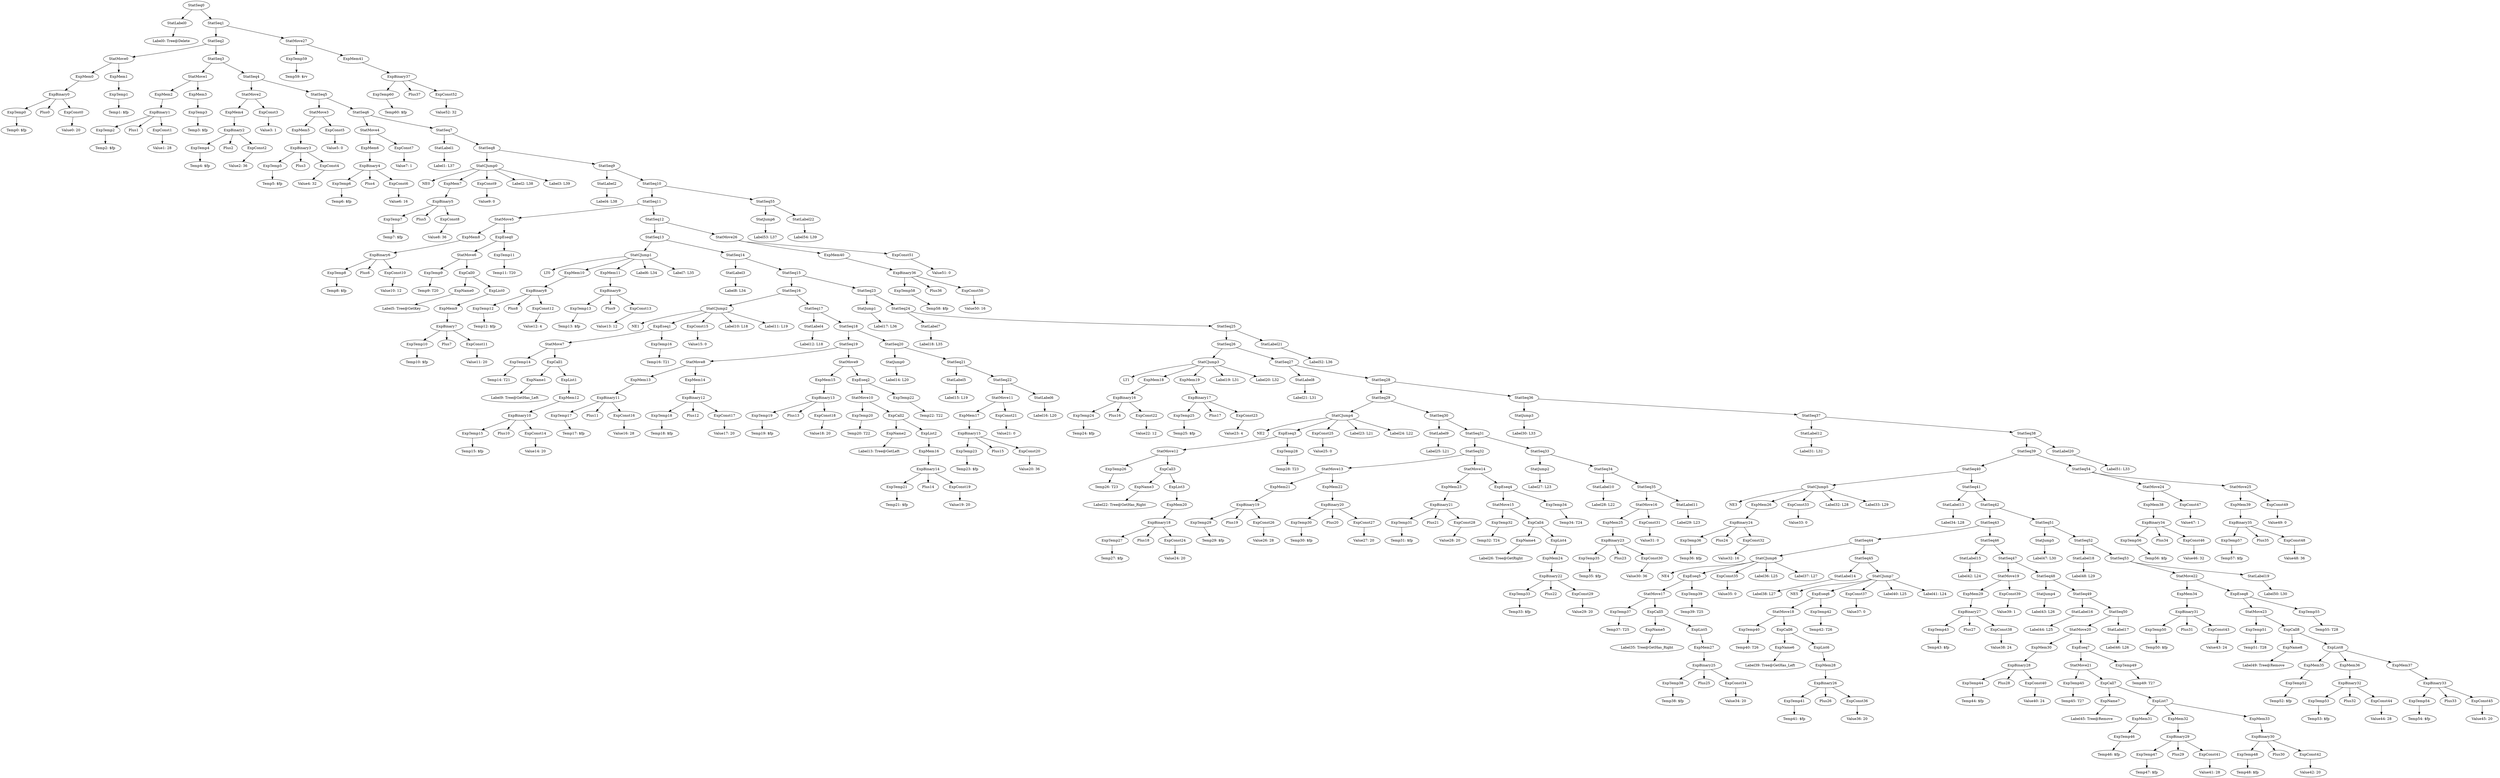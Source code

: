 digraph {
	ordering = out;
	ExpConst52 -> "Value52: 32";
	ExpBinary37 -> ExpTemp60;
	ExpBinary37 -> Plus37;
	ExpBinary37 -> ExpConst52;
	ExpTemp59 -> "Temp59: $rv";
	ExpMem40 -> ExpBinary36;
	ExpConst50 -> "Value50: 16";
	ExpBinary36 -> ExpTemp58;
	ExpBinary36 -> Plus36;
	ExpBinary36 -> ExpConst50;
	StatLabel21 -> "Label52: L36";
	StatSeq38 -> StatSeq39;
	StatSeq38 -> StatLabel20;
	StatMove25 -> ExpMem39;
	StatMove25 -> ExpConst49;
	ExpMem39 -> ExpBinary35;
	ExpConst48 -> "Value48: 36";
	ExpBinary35 -> ExpTemp57;
	ExpBinary35 -> Plus35;
	ExpBinary35 -> ExpConst48;
	ExpConst47 -> "Value47: 1";
	StatMove24 -> ExpMem38;
	StatMove24 -> ExpConst47;
	ExpMem38 -> ExpBinary34;
	ExpBinary34 -> ExpTemp56;
	ExpBinary34 -> Plus34;
	ExpBinary34 -> ExpConst46;
	ExpTemp56 -> "Temp56: $fp";
	StatSeq39 -> StatSeq40;
	StatSeq39 -> StatSeq54;
	StatLabel19 -> "Label50: L30";
	StatSeq53 -> StatMove22;
	StatSeq53 -> StatLabel19;
	ExpMem37 -> ExpBinary33;
	ExpTemp54 -> "Temp54: $fp";
	ExpMem36 -> ExpBinary32;
	ExpConst44 -> "Value44: 28";
	ExpList8 -> ExpMem35;
	ExpList8 -> ExpMem36;
	ExpList8 -> ExpMem37;
	ExpMem35 -> ExpTemp52;
	ExpTemp52 -> "Temp52: $fp";
	ExpCall8 -> ExpName8;
	ExpCall8 -> ExpList8;
	StatMove22 -> ExpMem34;
	StatMove22 -> ExpEseq8;
	ExpMem34 -> ExpBinary31;
	ExpConst43 -> "Value43: 24";
	ExpTemp50 -> "Temp50: $fp";
	StatSeq51 -> StatJump5;
	StatSeq51 -> StatSeq52;
	StatSeq50 -> StatMove20;
	StatSeq50 -> StatLabel17;
	ExpMem33 -> ExpBinary30;
	ExpBinary30 -> ExpTemp48;
	ExpBinary30 -> Plus30;
	ExpBinary30 -> ExpConst42;
	ExpTemp48 -> "Temp48: $fp";
	ExpTemp60 -> "Temp60: $fp";
	ExpMem32 -> ExpBinary29;
	ExpList7 -> ExpMem31;
	ExpList7 -> ExpMem32;
	ExpList7 -> ExpMem33;
	ExpMem31 -> ExpTemp46;
	ExpCall7 -> ExpName7;
	ExpCall7 -> ExpList7;
	ExpName7 -> "Label45: Tree@Remove";
	StatMove20 -> ExpMem30;
	StatMove20 -> ExpEseq7;
	ExpMem30 -> ExpBinary28;
	ExpEseq8 -> StatMove23;
	ExpEseq8 -> ExpTemp55;
	ExpConst40 -> "Value40: 24";
	ExpBinary28 -> ExpTemp44;
	ExpBinary28 -> Plus28;
	ExpBinary28 -> ExpConst40;
	StatSeq49 -> StatLabel16;
	StatSeq49 -> StatSeq50;
	ExpConst46 -> "Value46: 32";
	StatSeq48 -> StatJump4;
	StatSeq48 -> StatSeq49;
	StatSeq47 -> StatMove19;
	StatSeq47 -> StatSeq48;
	ExpConst39 -> "Value39: 1";
	ExpMem29 -> ExpBinary27;
	ExpConst38 -> "Value38: 24";
	ExpTemp43 -> "Temp43: $fp";
	ExpTemp45 -> "Temp45: T27";
	StatLabel15 -> "Label42: L24";
	ExpConst37 -> "Value37: 0";
	ExpTemp42 -> "Temp42: T26";
	ExpEseq6 -> StatMove18;
	ExpEseq6 -> ExpTemp42;
	ExpBinary26 -> ExpTemp41;
	ExpBinary26 -> Plus26;
	ExpBinary26 -> ExpConst36;
	ExpTemp41 -> "Temp41: $fp";
	ExpCall6 -> ExpName6;
	ExpCall6 -> ExpList6;
	StatMove18 -> ExpTemp40;
	StatMove18 -> ExpCall6;
	StatSeq45 -> StatLabel14;
	StatSeq45 -> StatCJump7;
	StatSeq10 -> StatSeq11;
	StatSeq10 -> StatSeq55;
	StatLabel14 -> "Label38: L27";
	ExpConst35 -> "Value35: 0";
	ExpTemp39 -> "Temp39: T25";
	StatMove21 -> ExpTemp45;
	StatMove21 -> ExpCall7;
	ExpMem27 -> ExpBinary25;
	ExpBinary31 -> ExpTemp50;
	ExpBinary31 -> Plus31;
	ExpBinary31 -> ExpConst43;
	ExpName6 -> "Label39: Tree@GetHas_Left";
	ExpTemp38 -> "Temp38: $fp";
	ExpCall5 -> ExpName5;
	ExpCall5 -> ExpList5;
	ExpBinary33 -> ExpTemp54;
	ExpBinary33 -> Plus33;
	ExpBinary33 -> ExpConst45;
	ExpName5 -> "Label35: Tree@GetHas_Right";
	ExpConst42 -> "Value42: 20";
	StatMove17 -> ExpTemp37;
	StatMove17 -> ExpCall5;
	ExpTemp37 -> "Temp37: T25";
	StatCJump6 -> NE4;
	StatCJump6 -> ExpEseq5;
	StatCJump6 -> ExpConst35;
	StatCJump6 -> "Label36: L25";
	StatCJump6 -> "Label37: L27";
	StatSeq40 -> StatCJump5;
	StatSeq40 -> StatSeq41;
	StatLabel16 -> "Label44: L25";
	ExpMem26 -> ExpBinary24;
	ExpConst32 -> "Value32: 16";
	StatJump3 -> "Label30: L33";
	StatSeq28 -> StatSeq29;
	StatSeq28 -> StatSeq36;
	StatLabel11 -> "Label29: L23";
	StatSeq35 -> StatMove16;
	StatSeq35 -> StatLabel11;
	ExpConst31 -> "Value31: 0";
	ExpMem25 -> ExpBinary23;
	ExpConst30 -> "Value30: 36";
	StatMove16 -> ExpMem25;
	StatMove16 -> ExpConst31;
	ExpBinary23 -> ExpTemp35;
	ExpBinary23 -> Plus23;
	ExpBinary23 -> ExpConst30;
	StatMove23 -> ExpTemp51;
	StatMove23 -> ExpCall8;
	ExpTemp35 -> "Temp35: $fp";
	StatSeq13 -> StatCJump1;
	StatSeq13 -> StatSeq14;
	ExpTemp23 -> "Temp23: $fp";
	StatSeq16 -> StatCJump2;
	StatSeq16 -> StatSeq17;
	StatSeq7 -> StatLabel1;
	StatSeq7 -> StatSeq8;
	ExpConst27 -> "Value27: 20";
	ExpMem12 -> ExpBinary10;
	ExpBinary10 -> ExpTemp15;
	ExpBinary10 -> Plus10;
	ExpBinary10 -> ExpConst14;
	ExpConst19 -> "Value19: 20";
	StatMove12 -> ExpTemp26;
	StatMove12 -> ExpCall3;
	ExpConst51 -> "Value51: 0";
	ExpTemp15 -> "Temp15: $fp";
	ExpName1 -> "Label9: Tree@GetHas_Left";
	ExpMem24 -> ExpBinary22;
	StatMove26 -> ExpMem40;
	StatMove26 -> ExpConst51;
	StatSeq36 -> StatJump3;
	StatSeq36 -> StatSeq37;
	ExpMem11 -> ExpBinary9;
	ExpTemp44 -> "Temp44: $fp";
	StatMove11 -> ExpMem17;
	StatMove11 -> ExpConst21;
	ExpTemp13 -> "Temp13: $fp";
	StatJump4 -> "Label43: L26";
	ExpMem10 -> ExpBinary8;
	ExpTemp10 -> "Temp10: $fp";
	ExpConst34 -> "Value34: 20";
	StatCJump1 -> LT0;
	StatCJump1 -> ExpMem10;
	StatCJump1 -> ExpMem11;
	StatCJump1 -> "Label6: L34";
	StatCJump1 -> "Label7: L35";
	ExpCall3 -> ExpName3;
	ExpCall3 -> ExpList3;
	ExpConst25 -> "Value25: 0";
	ExpEseq0 -> StatMove6;
	ExpEseq0 -> ExpTemp11;
	ExpTemp11 -> "Temp11: T20";
	ExpTemp47 -> "Temp47: $fp";
	ExpConst11 -> "Value11: 20";
	ExpName0 -> "Label5: Tree@GetKey";
	StatJump5 -> "Label47: L30";
	StatLabel17 -> "Label46: L26";
	ExpConst8 -> "Value8: 36";
	ExpTemp20 -> "Temp20: T22";
	ExpBinary24 -> ExpTemp36;
	ExpBinary24 -> Plus24;
	ExpBinary24 -> ExpConst32;
	ExpBinary9 -> ExpTemp13;
	ExpBinary9 -> Plus9;
	ExpBinary9 -> ExpConst13;
	ExpCall4 -> ExpName4;
	ExpCall4 -> ExpList4;
	ExpTemp16 -> "Temp16: T21";
	StatCJump2 -> NE1;
	StatCJump2 -> ExpEseq1;
	StatCJump2 -> ExpConst15;
	StatCJump2 -> "Label10: L18";
	StatCJump2 -> "Label11: L19";
	ExpBinary6 -> ExpTemp8;
	ExpBinary6 -> Plus6;
	ExpBinary6 -> ExpConst10;
	ExpConst12 -> "Value12: 4";
	ExpTemp8 -> "Temp8: $fp";
	ExpMem15 -> ExpBinary13;
	StatLabel18 -> "Label48: L29";
	ExpCall0 -> ExpName0;
	ExpCall0 -> ExpList0;
	StatSeq9 -> StatLabel2;
	StatSeq9 -> StatSeq10;
	StatLabel2 -> "Label4: L38";
	StatJump6 -> "Label53: L37";
	StatMove5 -> ExpMem8;
	StatMove5 -> ExpEseq0;
	ExpConst14 -> "Value14: 20";
	ExpConst9 -> "Value9: 0";
	ExpBinary11 -> ExpTemp17;
	ExpBinary11 -> Plus11;
	ExpBinary11 -> ExpConst16;
	StatLabel12 -> "Label31: L32";
	ExpBinary0 -> ExpTemp0;
	ExpBinary0 -> Plus0;
	ExpBinary0 -> ExpConst0;
	StatSeq12 -> StatSeq13;
	StatSeq12 -> StatMove26;
	ExpTemp4 -> "Temp4: $fp";
	StatLabel5 -> "Label15: L19";
	ExpBinary27 -> ExpTemp43;
	ExpBinary27 -> Plus27;
	ExpBinary27 -> ExpConst38;
	StatMove1 -> ExpMem2;
	StatMove1 -> ExpMem3;
	StatSeq17 -> StatLabel4;
	StatSeq17 -> StatSeq18;
	ExpTemp53 -> "Temp53: $fp";
	ExpTemp19 -> "Temp19: $fp";
	StatSeq1 -> StatSeq2;
	StatSeq1 -> StatMove27;
	StatSeq30 -> StatLabel9;
	StatSeq30 -> StatSeq31;
	StatLabel4 -> "Label12: L18";
	StatSeq23 -> StatJump1;
	StatSeq23 -> StatSeq24;
	ExpConst36 -> "Value36: 20";
	StatSeq5 -> StatMove3;
	StatSeq5 -> StatSeq6;
	StatCJump0 -> NE0;
	StatCJump0 -> ExpMem7;
	StatCJump0 -> ExpConst9;
	StatCJump0 -> "Label2: L38";
	StatCJump0 -> "Label3: L39";
	ExpConst41 -> "Value41: 28";
	ExpConst1 -> "Value1: 28";
	ExpTemp2 -> "Temp2: $fp";
	ExpBinary14 -> ExpTemp21;
	ExpBinary14 -> Plus14;
	ExpBinary14 -> ExpConst19;
	StatMove0 -> ExpMem0;
	StatMove0 -> ExpMem1;
	ExpTemp12 -> "Temp12: $fp";
	ExpTemp14 -> "Temp14: T21";
	StatLabel6 -> "Label16: L20";
	ExpBinary22 -> ExpTemp33;
	ExpBinary22 -> Plus22;
	ExpBinary22 -> ExpConst29;
	ExpTemp33 -> "Temp33: $fp";
	StatJump1 -> "Label17: L36";
	StatLabel1 -> "Label1: L37";
	StatMove7 -> ExpTemp14;
	StatMove7 -> ExpCall1;
	ExpTemp7 -> "Temp7: $fp";
	StatMove19 -> ExpMem29;
	StatMove19 -> ExpConst39;
	ExpTemp0 -> "Temp0: $fp";
	StatSeq54 -> StatMove24;
	StatSeq54 -> StatMove25;
	ExpConst15 -> "Value15: 0";
	StatSeq3 -> StatMove1;
	StatSeq3 -> StatSeq4;
	ExpTemp46 -> "Temp46: $fp";
	ExpConst13 -> "Value13: 12";
	ExpMem7 -> ExpBinary5;
	ExpConst45 -> "Value45: 20";
	ExpTemp40 -> "Temp40: T26";
	ExpBinary3 -> ExpTemp5;
	ExpBinary3 -> Plus3;
	ExpBinary3 -> ExpConst4;
	StatMove15 -> ExpTemp32;
	StatMove15 -> ExpCall4;
	StatSeq8 -> StatCJump0;
	StatSeq8 -> StatSeq9;
	ExpMem8 -> ExpBinary6;
	StatSeq6 -> StatMove4;
	StatSeq6 -> StatSeq7;
	StatSeq0 -> StatLabel0;
	StatSeq0 -> StatSeq1;
	ExpConst23 -> "Value23: 4";
	ExpMem21 -> ExpBinary19;
	ExpTemp1 -> "Temp1: $fp";
	ExpList1 -> ExpMem12;
	ExpBinary4 -> ExpTemp6;
	ExpBinary4 -> Plus4;
	ExpBinary4 -> ExpConst6;
	ExpEseq2 -> StatMove10;
	ExpEseq2 -> ExpTemp22;
	StatSeq55 -> StatJump6;
	StatSeq55 -> StatLabel22;
	ExpTemp57 -> "Temp57: $fp";
	ExpTemp5 -> "Temp5: $fp";
	ExpBinary17 -> ExpTemp25;
	ExpBinary17 -> Plus17;
	ExpBinary17 -> ExpConst23;
	ExpMem16 -> ExpBinary14;
	ExpBinary2 -> ExpTemp4;
	ExpBinary2 -> Plus2;
	ExpBinary2 -> ExpConst2;
	ExpBinary1 -> ExpTemp2;
	ExpBinary1 -> Plus1;
	ExpBinary1 -> ExpConst1;
	ExpConst10 -> "Value10: 12";
	ExpTemp36 -> "Temp36: $fp";
	StatSeq4 -> StatMove2;
	StatSeq4 -> StatSeq5;
	ExpMem0 -> ExpBinary0;
	StatLabel13 -> "Label34: L28";
	StatSeq2 -> StatMove0;
	StatSeq2 -> StatSeq3;
	ExpTemp58 -> "Temp58: $fp";
	ExpMem1 -> ExpTemp1;
	ExpMem9 -> ExpBinary7;
	ExpConst6 -> "Value6: 16";
	ExpName8 -> "Label49: Tree@Remove";
	ExpMem28 -> ExpBinary26;
	StatMove2 -> ExpMem4;
	StatMove2 -> ExpConst3;
	ExpBinary13 -> ExpTemp19;
	ExpBinary13 -> Plus13;
	ExpBinary13 -> ExpConst18;
	ExpTemp17 -> "Temp17: $fp";
	ExpConst3 -> "Value3: 1";
	StatSeq25 -> StatSeq26;
	StatSeq25 -> StatLabel21;
	ExpEseq7 -> StatMove21;
	ExpEseq7 -> ExpTemp49;
	StatMove3 -> ExpMem5;
	StatMove3 -> ExpConst5;
	StatLabel0 -> "Label0: Tree@Delete";
	ExpConst24 -> "Value24: 20";
	StatLabel20 -> "Label51: L33";
	StatCJump5 -> NE3;
	StatCJump5 -> ExpMem26;
	StatCJump5 -> ExpConst33;
	StatCJump5 -> "Label32: L28";
	StatCJump5 -> "Label33: L29";
	ExpCall1 -> ExpName1;
	ExpCall1 -> ExpList1;
	ExpMem19 -> ExpBinary17;
	ExpBinary8 -> ExpTemp12;
	ExpBinary8 -> Plus8;
	ExpBinary8 -> ExpConst12;
	ExpConst5 -> "Value5: 0";
	StatSeq26 -> StatCJump3;
	StatSeq26 -> StatSeq27;
	ExpConst0 -> "Value0: 20";
	StatSeq42 -> StatSeq43;
	StatSeq42 -> StatSeq51;
	ExpMem2 -> ExpBinary1;
	StatSeq11 -> StatMove5;
	StatSeq11 -> StatSeq12;
	ExpBinary7 -> ExpTemp10;
	ExpBinary7 -> Plus7;
	ExpBinary7 -> ExpConst11;
	ExpBinary5 -> ExpTemp7;
	ExpBinary5 -> Plus5;
	ExpBinary5 -> ExpConst8;
	ExpConst4 -> "Value4: 32";
	ExpMem6 -> ExpBinary4;
	ExpConst16 -> "Value16: 28";
	StatSeq14 -> StatLabel3;
	StatSeq14 -> StatSeq15;
	StatCJump4 -> NE2;
	StatCJump4 -> ExpEseq3;
	StatCJump4 -> ExpConst25;
	StatCJump4 -> "Label23: L21";
	StatCJump4 -> "Label24: L22";
	ExpMem13 -> ExpBinary11;
	StatMove6 -> ExpTemp9;
	StatMove6 -> ExpCall0;
	ExpBinary12 -> ExpTemp18;
	ExpBinary12 -> Plus12;
	ExpBinary12 -> ExpConst17;
	ExpConst26 -> "Value26: 28";
	ExpConst18 -> "Value18: 20";
	ExpConst17 -> "Value17: 20";
	ExpBinary32 -> ExpTemp53;
	ExpBinary32 -> Plus32;
	ExpBinary32 -> ExpConst44;
	StatSeq31 -> StatSeq32;
	StatSeq31 -> StatSeq33;
	ExpMem14 -> ExpBinary12;
	StatMove4 -> ExpMem6;
	StatMove4 -> ExpConst7;
	StatMove9 -> ExpMem15;
	StatMove9 -> ExpEseq2;
	ExpMem4 -> ExpBinary2;
	StatMove10 -> ExpTemp20;
	StatMove10 -> ExpCall2;
	ExpName2 -> "Label13: Tree@GetLeft";
	ExpConst2 -> "Value2: 36";
	ExpCall2 -> ExpName2;
	ExpCall2 -> ExpList2;
	StatSeq20 -> StatJump0;
	StatSeq20 -> StatSeq21;
	ExpBinary15 -> ExpTemp23;
	ExpBinary15 -> Plus15;
	ExpBinary15 -> ExpConst20;
	ExpConst7 -> "Value7: 1";
	ExpTemp21 -> "Temp21: $fp";
	ExpList2 -> ExpMem16;
	StatMove27 -> ExpTemp59;
	StatMove27 -> ExpMem41;
	ExpTemp22 -> "Temp22: T22";
	StatSeq41 -> StatLabel13;
	StatSeq41 -> StatSeq42;
	StatLabel3 -> "Label8: L34";
	StatSeq18 -> StatSeq19;
	StatSeq18 -> StatSeq20;
	ExpEseq1 -> StatMove7;
	ExpEseq1 -> ExpTemp16;
	StatJump0 -> "Label14: L20";
	StatSeq21 -> StatLabel5;
	StatSeq21 -> StatSeq22;
	ExpMem17 -> ExpBinary15;
	ExpTemp49 -> "Temp49: T27";
	ExpConst33 -> "Value33: 0";
	ExpConst21 -> "Value21: 0";
	StatSeq19 -> StatMove8;
	StatSeq19 -> StatMove9;
	StatSeq22 -> StatMove11;
	StatSeq22 -> StatLabel6;
	StatSeq33 -> StatJump2;
	StatSeq33 -> StatSeq34;
	StatSeq15 -> StatSeq16;
	StatSeq15 -> StatSeq23;
	StatSeq46 -> StatLabel15;
	StatSeq46 -> StatSeq47;
	StatSeq24 -> StatLabel7;
	StatSeq24 -> StatSeq25;
	ExpList5 -> ExpMem27;
	ExpTemp31 -> "Temp31: $fp";
	ExpTemp24 -> "Temp24: $fp";
	ExpConst29 -> "Value29: 20";
	ExpBinary16 -> ExpTemp24;
	ExpBinary16 -> Plus16;
	ExpBinary16 -> ExpConst22;
	ExpTemp18 -> "Temp18: $fp";
	ExpConst28 -> "Value28: 20";
	ExpList0 -> ExpMem9;
	ExpConst22 -> "Value22: 12";
	StatSeq34 -> StatLabel10;
	StatSeq34 -> StatSeq35;
	ExpEseq5 -> StatMove17;
	ExpEseq5 -> ExpTemp39;
	ExpMem18 -> ExpBinary16;
	ExpTemp25 -> "Temp25: $fp";
	StatSeq43 -> StatSeq44;
	StatSeq43 -> StatSeq46;
	ExpEseq3 -> StatMove12;
	ExpEseq3 -> ExpTemp28;
	ExpTemp9 -> "Temp9: T20";
	StatSeq27 -> StatLabel8;
	StatSeq27 -> StatSeq28;
	ExpTemp26 -> "Temp26: T23";
	ExpList6 -> ExpMem28;
	ExpName3 -> "Label22: Tree@GetHas_Right";
	ExpConst49 -> "Value49: 0";
	ExpTemp27 -> "Temp27: $fp";
	ExpList4 -> ExpMem24;
	StatSeq37 -> StatLabel12;
	StatSeq37 -> StatSeq38;
	ExpTemp3 -> "Temp3: $fp";
	ExpTemp6 -> "Temp6: $fp";
	StatLabel8 -> "Label21: L31";
	ExpBinary18 -> ExpTemp27;
	ExpBinary18 -> Plus18;
	ExpBinary18 -> ExpConst24;
	ExpMem20 -> ExpBinary18;
	ExpList3 -> ExpMem20;
	ExpTemp28 -> "Temp28: T23";
	StatMove8 -> ExpMem13;
	StatMove8 -> ExpMem14;
	StatSeq32 -> StatMove13;
	StatSeq32 -> StatMove14;
	ExpBinary20 -> ExpTemp30;
	ExpBinary20 -> Plus20;
	ExpBinary20 -> ExpConst27;
	ExpConst20 -> "Value20: 36";
	StatSeq29 -> StatCJump4;
	StatSeq29 -> StatSeq30;
	ExpBinary29 -> ExpTemp47;
	ExpBinary29 -> Plus29;
	ExpBinary29 -> ExpConst41;
	StatLabel9 -> "Label25: L21";
	ExpTemp29 -> "Temp29: $fp";
	StatLabel22 -> "Label54: L39";
	ExpBinary19 -> ExpTemp29;
	ExpBinary19 -> Plus19;
	ExpBinary19 -> ExpConst26;
	StatMove13 -> ExpMem21;
	StatMove13 -> ExpMem22;
	ExpTemp30 -> "Temp30: $fp";
	StatSeq44 -> StatCJump6;
	StatSeq44 -> StatSeq45;
	ExpMem5 -> ExpBinary3;
	ExpMem22 -> ExpBinary20;
	ExpTemp55 -> "Temp55: T28";
	StatCJump3 -> LT1;
	StatCJump3 -> ExpMem18;
	StatCJump3 -> ExpMem19;
	StatCJump3 -> "Label19: L31";
	StatCJump3 -> "Label20: L32";
	ExpBinary21 -> ExpTemp31;
	ExpBinary21 -> Plus21;
	ExpBinary21 -> ExpConst28;
	ExpBinary25 -> ExpTemp38;
	ExpBinary25 -> Plus25;
	ExpBinary25 -> ExpConst34;
	ExpMem23 -> ExpBinary21;
	StatMove14 -> ExpMem23;
	StatMove14 -> ExpEseq4;
	ExpTemp32 -> "Temp32: T24";
	ExpName4 -> "Label26: Tree@GetRight";
	StatSeq52 -> StatLabel18;
	StatSeq52 -> StatSeq53;
	ExpMem3 -> ExpTemp3;
	ExpEseq4 -> StatMove15;
	ExpEseq4 -> ExpTemp34;
	StatLabel7 -> "Label18: L35";
	ExpTemp34 -> "Temp34: T24";
	ExpMem41 -> ExpBinary37;
	ExpTemp51 -> "Temp51: T28";
	StatCJump7 -> NE5;
	StatCJump7 -> ExpEseq6;
	StatCJump7 -> ExpConst37;
	StatCJump7 -> "Label40: L25";
	StatCJump7 -> "Label41: L24";
	StatJump2 -> "Label27: L23";
	StatLabel10 -> "Label28: L22";
}


